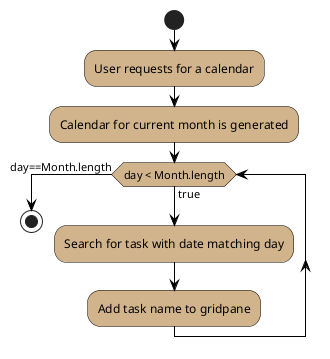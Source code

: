 @startuml
start
skinparam ActivityBackgroundColor #tan
skinparam ActivityBorderColor #black
skinparam activityDiamondBorderColor #black
skinparam activityDiamondBackgroundColor #tan
skinparam arrowColor #black

:User requests for a calendar;

:Calendar for current month is generated;

while (day < Month.length) is (true)
    :Search for task with date matching day;
    :Add task name to gridpane;
endwhile (day==Month.length)
stop
@enduml